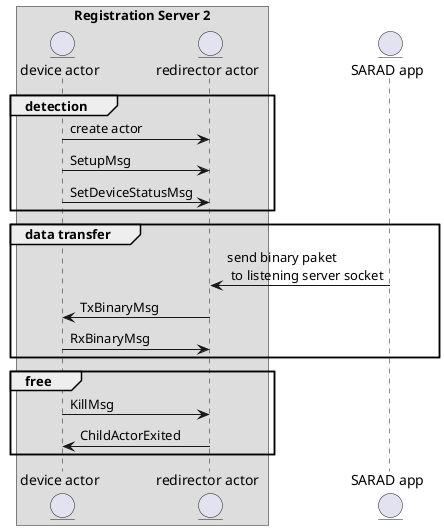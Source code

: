 @startuml
box "Registration Server 2"
	      entity "device actor" as deviceactor
        entity "redirector actor" as redirector
end box
entity "SARAD app" as app

group detection
        deviceactor -> redirector: create actor
        deviceactor -> redirector: SetupMsg
        deviceactor -> redirector: SetDeviceStatusMsg
end
group data transfer
	      app -> redirector: send binary paket\n to listening server socket
        redirector -> deviceactor: TxBinaryMsg
        deviceactor -> redirector: RxBinaryMsg
end
group free
        deviceactor -> redirector: KillMsg
        deviceactor <- redirector: ChildActorExited
end
@enduml
